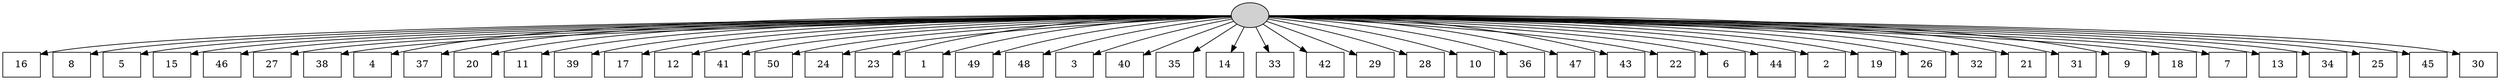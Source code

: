 digraph G {
0[style=filled, fillcolor=grey82, label=""];
1[shape=box,style=filled, fillcolor=white,label="16\n"];
2[shape=box,style=filled, fillcolor=white,label="8\n"];
3[shape=box,style=filled, fillcolor=white,label="5\n"];
4[shape=box,style=filled, fillcolor=white,label="15\n"];
5[shape=box,style=filled, fillcolor=white,label="46\n"];
6[shape=box,style=filled, fillcolor=white,label="27\n"];
7[shape=box,style=filled, fillcolor=white,label="38\n"];
8[shape=box,style=filled, fillcolor=white,label="4\n"];
9[shape=box,style=filled, fillcolor=white,label="37\n"];
10[shape=box,style=filled, fillcolor=white,label="20\n"];
11[shape=box,style=filled, fillcolor=white,label="11\n"];
12[shape=box,style=filled, fillcolor=white,label="39\n"];
13[shape=box,style=filled, fillcolor=white,label="17\n"];
14[shape=box,style=filled, fillcolor=white,label="12\n"];
15[shape=box,style=filled, fillcolor=white,label="41\n"];
16[shape=box,style=filled, fillcolor=white,label="50\n"];
17[shape=box,style=filled, fillcolor=white,label="24\n"];
18[shape=box,style=filled, fillcolor=white,label="23\n"];
19[shape=box,style=filled, fillcolor=white,label="1\n"];
20[shape=box,style=filled, fillcolor=white,label="49\n"];
21[shape=box,style=filled, fillcolor=white,label="48\n"];
22[shape=box,style=filled, fillcolor=white,label="3\n"];
23[shape=box,style=filled, fillcolor=white,label="40\n"];
24[shape=box,style=filled, fillcolor=white,label="35\n"];
25[shape=box,style=filled, fillcolor=white,label="14\n"];
26[shape=box,style=filled, fillcolor=white,label="33\n"];
27[shape=box,style=filled, fillcolor=white,label="42\n"];
28[shape=box,style=filled, fillcolor=white,label="29\n"];
29[shape=box,style=filled, fillcolor=white,label="28\n"];
30[shape=box,style=filled, fillcolor=white,label="10\n"];
31[shape=box,style=filled, fillcolor=white,label="36\n"];
32[shape=box,style=filled, fillcolor=white,label="47\n"];
33[shape=box,style=filled, fillcolor=white,label="43\n"];
34[shape=box,style=filled, fillcolor=white,label="22\n"];
35[shape=box,style=filled, fillcolor=white,label="6\n"];
36[shape=box,style=filled, fillcolor=white,label="44\n"];
37[shape=box,style=filled, fillcolor=white,label="2\n"];
38[shape=box,style=filled, fillcolor=white,label="19\n"];
39[shape=box,style=filled, fillcolor=white,label="26\n"];
40[shape=box,style=filled, fillcolor=white,label="32\n"];
41[shape=box,style=filled, fillcolor=white,label="21\n"];
42[shape=box,style=filled, fillcolor=white,label="31\n"];
43[shape=box,style=filled, fillcolor=white,label="9\n"];
44[shape=box,style=filled, fillcolor=white,label="18\n"];
45[shape=box,style=filled, fillcolor=white,label="7\n"];
46[shape=box,style=filled, fillcolor=white,label="13\n"];
47[shape=box,style=filled, fillcolor=white,label="34\n"];
48[shape=box,style=filled, fillcolor=white,label="25\n"];
49[shape=box,style=filled, fillcolor=white,label="45\n"];
50[shape=box,style=filled, fillcolor=white,label="30\n"];
0->1 ;
0->2 ;
0->3 ;
0->4 ;
0->5 ;
0->6 ;
0->7 ;
0->8 ;
0->9 ;
0->10 ;
0->11 ;
0->12 ;
0->13 ;
0->14 ;
0->15 ;
0->16 ;
0->17 ;
0->18 ;
0->19 ;
0->20 ;
0->21 ;
0->22 ;
0->23 ;
0->24 ;
0->25 ;
0->26 ;
0->27 ;
0->28 ;
0->29 ;
0->30 ;
0->31 ;
0->32 ;
0->33 ;
0->34 ;
0->35 ;
0->36 ;
0->37 ;
0->38 ;
0->39 ;
0->40 ;
0->41 ;
0->42 ;
0->43 ;
0->44 ;
0->45 ;
0->46 ;
0->47 ;
0->48 ;
0->49 ;
0->50 ;
}
